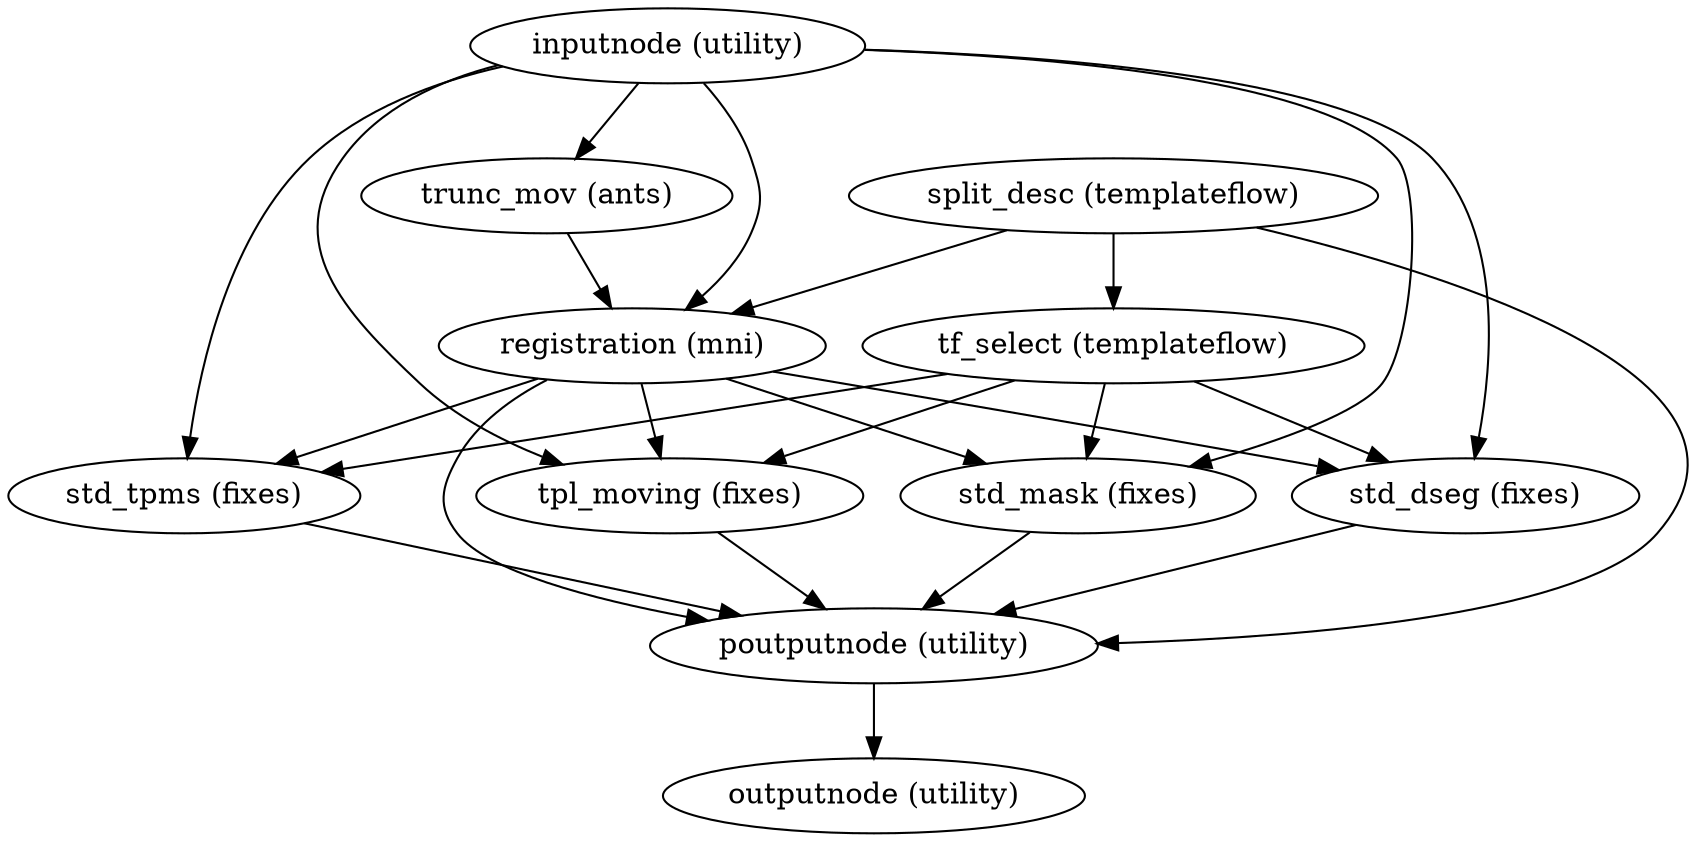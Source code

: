 strict digraph  {
"inputnode (utility)";
"trunc_mov (ants)";
"registration (mni)";
"tpl_moving (fixes)";
"std_mask (fixes)";
"std_dseg (fixes)";
"std_tpms (fixes)";
"poutputnode (utility)";
"split_desc (templateflow)";
"tf_select (templateflow)";
"outputnode (utility)";
"inputnode (utility)" -> "trunc_mov (ants)";
"inputnode (utility)" -> "registration (mni)";
"inputnode (utility)" -> "tpl_moving (fixes)";
"inputnode (utility)" -> "std_mask (fixes)";
"inputnode (utility)" -> "std_dseg (fixes)";
"inputnode (utility)" -> "std_tpms (fixes)";
"trunc_mov (ants)" -> "registration (mni)";
"registration (mni)" -> "tpl_moving (fixes)";
"registration (mni)" -> "std_mask (fixes)";
"registration (mni)" -> "std_dseg (fixes)";
"registration (mni)" -> "std_tpms (fixes)";
"registration (mni)" -> "poutputnode (utility)";
"tpl_moving (fixes)" -> "poutputnode (utility)";
"std_mask (fixes)" -> "poutputnode (utility)";
"std_dseg (fixes)" -> "poutputnode (utility)";
"std_tpms (fixes)" -> "poutputnode (utility)";
"poutputnode (utility)" -> "outputnode (utility)";
"split_desc (templateflow)" -> "tf_select (templateflow)";
"split_desc (templateflow)" -> "registration (mni)";
"split_desc (templateflow)" -> "poutputnode (utility)";
"tf_select (templateflow)" -> "tpl_moving (fixes)";
"tf_select (templateflow)" -> "std_mask (fixes)";
"tf_select (templateflow)" -> "std_dseg (fixes)";
"tf_select (templateflow)" -> "std_tpms (fixes)";
}
